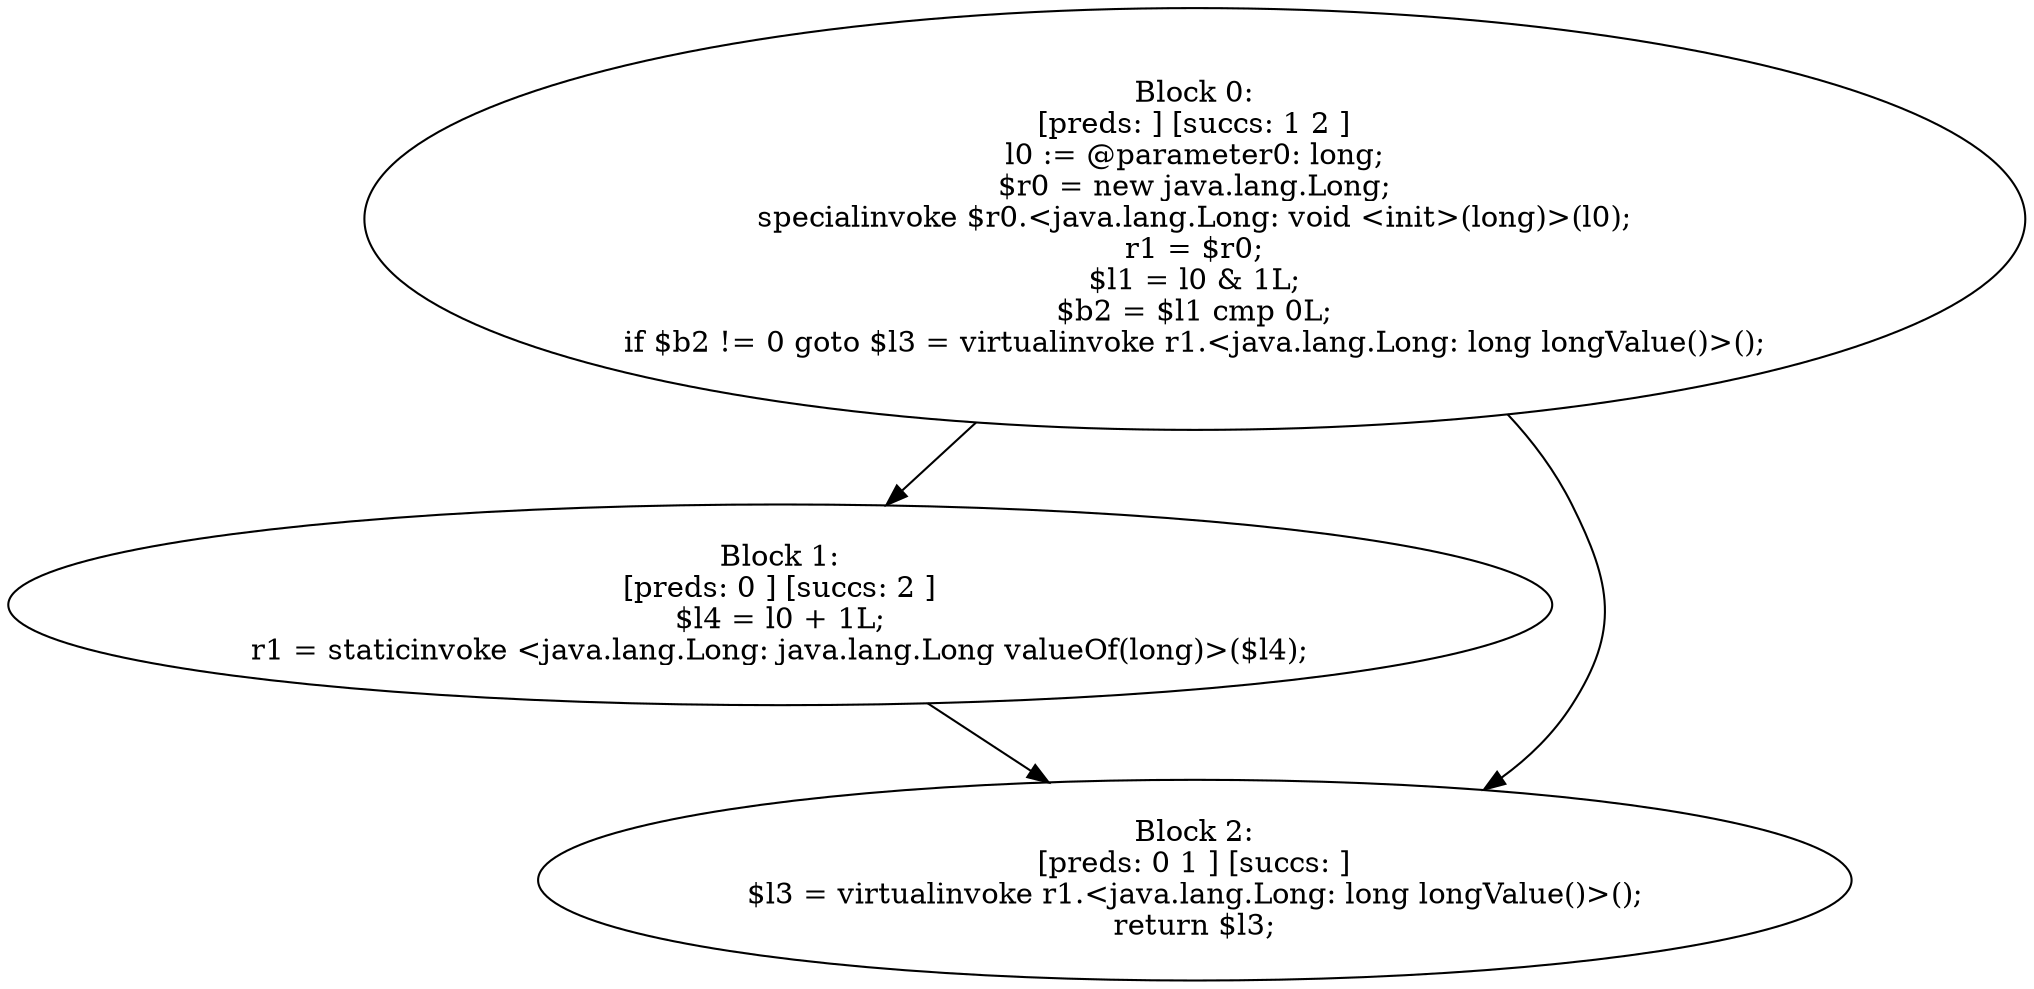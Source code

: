 digraph "unitGraph" {
    "Block 0:
[preds: ] [succs: 1 2 ]
l0 := @parameter0: long;
$r0 = new java.lang.Long;
specialinvoke $r0.<java.lang.Long: void <init>(long)>(l0);
r1 = $r0;
$l1 = l0 & 1L;
$b2 = $l1 cmp 0L;
if $b2 != 0 goto $l3 = virtualinvoke r1.<java.lang.Long: long longValue()>();
"
    "Block 1:
[preds: 0 ] [succs: 2 ]
$l4 = l0 + 1L;
r1 = staticinvoke <java.lang.Long: java.lang.Long valueOf(long)>($l4);
"
    "Block 2:
[preds: 0 1 ] [succs: ]
$l3 = virtualinvoke r1.<java.lang.Long: long longValue()>();
return $l3;
"
    "Block 0:
[preds: ] [succs: 1 2 ]
l0 := @parameter0: long;
$r0 = new java.lang.Long;
specialinvoke $r0.<java.lang.Long: void <init>(long)>(l0);
r1 = $r0;
$l1 = l0 & 1L;
$b2 = $l1 cmp 0L;
if $b2 != 0 goto $l3 = virtualinvoke r1.<java.lang.Long: long longValue()>();
"->"Block 1:
[preds: 0 ] [succs: 2 ]
$l4 = l0 + 1L;
r1 = staticinvoke <java.lang.Long: java.lang.Long valueOf(long)>($l4);
";
    "Block 0:
[preds: ] [succs: 1 2 ]
l0 := @parameter0: long;
$r0 = new java.lang.Long;
specialinvoke $r0.<java.lang.Long: void <init>(long)>(l0);
r1 = $r0;
$l1 = l0 & 1L;
$b2 = $l1 cmp 0L;
if $b2 != 0 goto $l3 = virtualinvoke r1.<java.lang.Long: long longValue()>();
"->"Block 2:
[preds: 0 1 ] [succs: ]
$l3 = virtualinvoke r1.<java.lang.Long: long longValue()>();
return $l3;
";
    "Block 1:
[preds: 0 ] [succs: 2 ]
$l4 = l0 + 1L;
r1 = staticinvoke <java.lang.Long: java.lang.Long valueOf(long)>($l4);
"->"Block 2:
[preds: 0 1 ] [succs: ]
$l3 = virtualinvoke r1.<java.lang.Long: long longValue()>();
return $l3;
";
}
